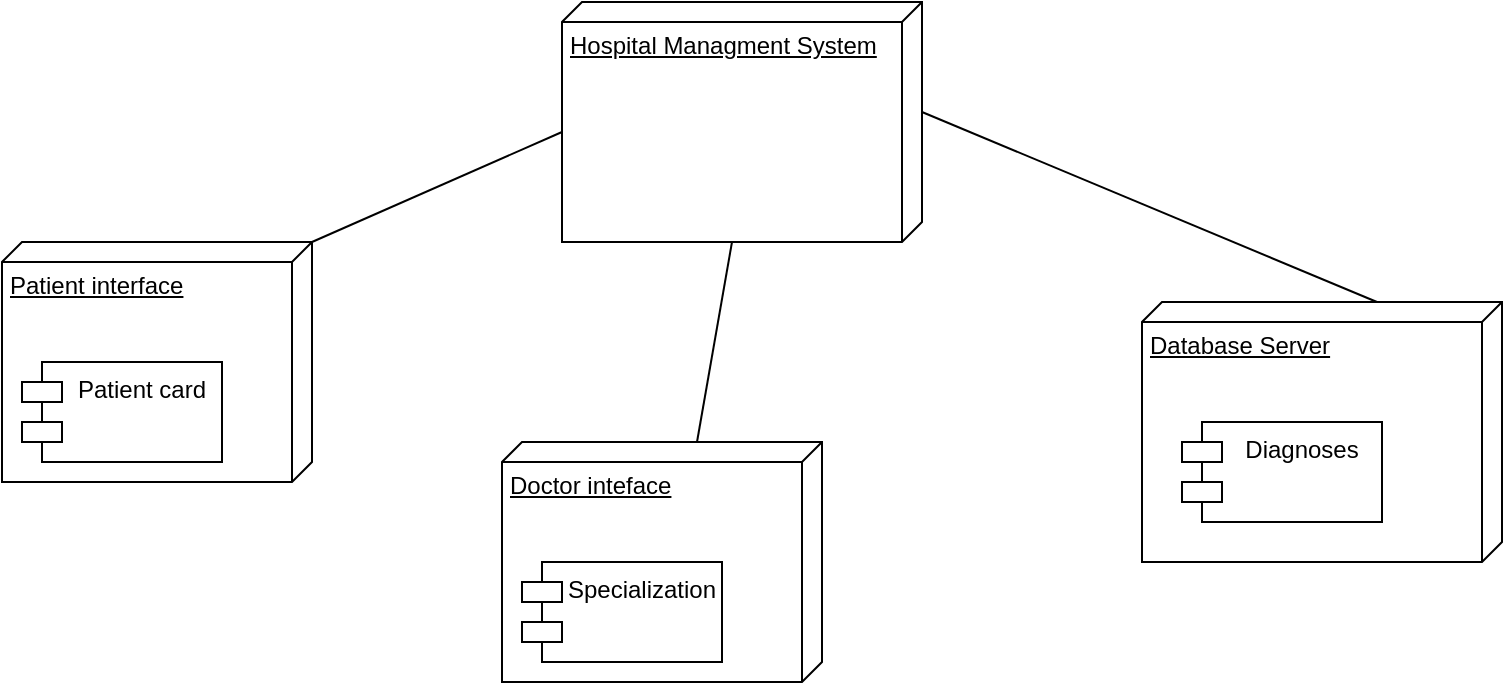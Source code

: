<mxfile version="13.10.4" type="github">
  <diagram id="r4ITJS17AVwMGJtm86h9" name="Page-1">
    <mxGraphModel dx="1298" dy="511" grid="1" gridSize="10" guides="1" tooltips="1" connect="1" arrows="1" fold="1" page="0" pageScale="1" pageWidth="827" pageHeight="1169" math="0" shadow="0">
      <root>
        <mxCell id="0" />
        <mxCell id="1" parent="0" />
        <mxCell id="78sqPYecV6j8GcytZ9cQ-1" value="Hospital Managment System" style="verticalAlign=top;align=left;spacingTop=8;spacingLeft=2;spacingRight=12;shape=cube;size=10;direction=south;fontStyle=4;html=1;" parent="1" vertex="1">
          <mxGeometry x="260" y="140" width="180" height="120" as="geometry" />
        </mxCell>
        <mxCell id="78sqPYecV6j8GcytZ9cQ-3" value="Doctor inteface" style="verticalAlign=top;align=left;spacingTop=8;spacingLeft=2;spacingRight=12;shape=cube;size=10;direction=south;fontStyle=4;html=1;" parent="1" vertex="1">
          <mxGeometry x="230" y="360" width="160" height="120" as="geometry" />
        </mxCell>
        <mxCell id="78sqPYecV6j8GcytZ9cQ-4" value="Database Server" style="verticalAlign=top;align=left;spacingTop=8;spacingLeft=2;spacingRight=12;shape=cube;size=10;direction=south;fontStyle=4;html=1;" parent="1" vertex="1">
          <mxGeometry x="550" y="290" width="180" height="130" as="geometry" />
        </mxCell>
        <mxCell id="78sqPYecV6j8GcytZ9cQ-7" value="" style="endArrow=none;html=1;exitX=0;exitY=0;exitDx=0;exitDy=62.5;exitPerimeter=0;entryX=0;entryY=0;entryDx=120;entryDy=95;entryPerimeter=0;" parent="1" source="78sqPYecV6j8GcytZ9cQ-3" target="78sqPYecV6j8GcytZ9cQ-1" edge="1">
          <mxGeometry width="50" height="50" relative="1" as="geometry">
            <mxPoint x="390" y="290" as="sourcePoint" />
            <mxPoint x="440" y="240" as="targetPoint" />
          </mxGeometry>
        </mxCell>
        <mxCell id="78sqPYecV6j8GcytZ9cQ-8" value="" style="endArrow=none;html=1;entryX=0;entryY=0;entryDx=55;entryDy=0;entryPerimeter=0;exitX=0;exitY=0;exitDx=0;exitDy=62.5;exitPerimeter=0;" parent="1" source="78sqPYecV6j8GcytZ9cQ-4" target="78sqPYecV6j8GcytZ9cQ-1" edge="1">
          <mxGeometry width="50" height="50" relative="1" as="geometry">
            <mxPoint x="390" y="290" as="sourcePoint" />
            <mxPoint x="440" y="240" as="targetPoint" />
          </mxGeometry>
        </mxCell>
        <mxCell id="78sqPYecV6j8GcytZ9cQ-11" value="Patient interface" style="verticalAlign=top;align=left;spacingTop=8;spacingLeft=2;spacingRight=12;shape=cube;size=10;direction=south;fontStyle=4;html=1;" parent="1" vertex="1">
          <mxGeometry x="-20" y="260" width="155" height="120" as="geometry" />
        </mxCell>
        <mxCell id="78sqPYecV6j8GcytZ9cQ-12" value="" style="endArrow=none;html=1;exitX=0;exitY=0;exitDx=0;exitDy=0;exitPerimeter=0;entryX=0;entryY=0;entryDx=65;entryDy=180;entryPerimeter=0;" parent="1" source="78sqPYecV6j8GcytZ9cQ-11" target="78sqPYecV6j8GcytZ9cQ-1" edge="1">
          <mxGeometry width="50" height="50" relative="1" as="geometry">
            <mxPoint x="390" y="380" as="sourcePoint" />
            <mxPoint x="440" y="330" as="targetPoint" />
          </mxGeometry>
        </mxCell>
        <mxCell id="6_nKLv_Iumr1ir5zkn-g-1" value="Patient card" style="shape=module;align=left;spacingLeft=20;align=center;verticalAlign=top;" vertex="1" parent="1">
          <mxGeometry x="-10" y="320" width="100" height="50" as="geometry" />
        </mxCell>
        <mxCell id="6_nKLv_Iumr1ir5zkn-g-2" value="Specialization" style="shape=module;align=left;spacingLeft=20;align=center;verticalAlign=top;" vertex="1" parent="1">
          <mxGeometry x="240" y="420" width="100" height="50" as="geometry" />
        </mxCell>
        <mxCell id="6_nKLv_Iumr1ir5zkn-g-3" value="Diagnoses" style="shape=module;align=left;spacingLeft=20;align=center;verticalAlign=top;" vertex="1" parent="1">
          <mxGeometry x="570" y="350" width="100" height="50" as="geometry" />
        </mxCell>
      </root>
    </mxGraphModel>
  </diagram>
</mxfile>
